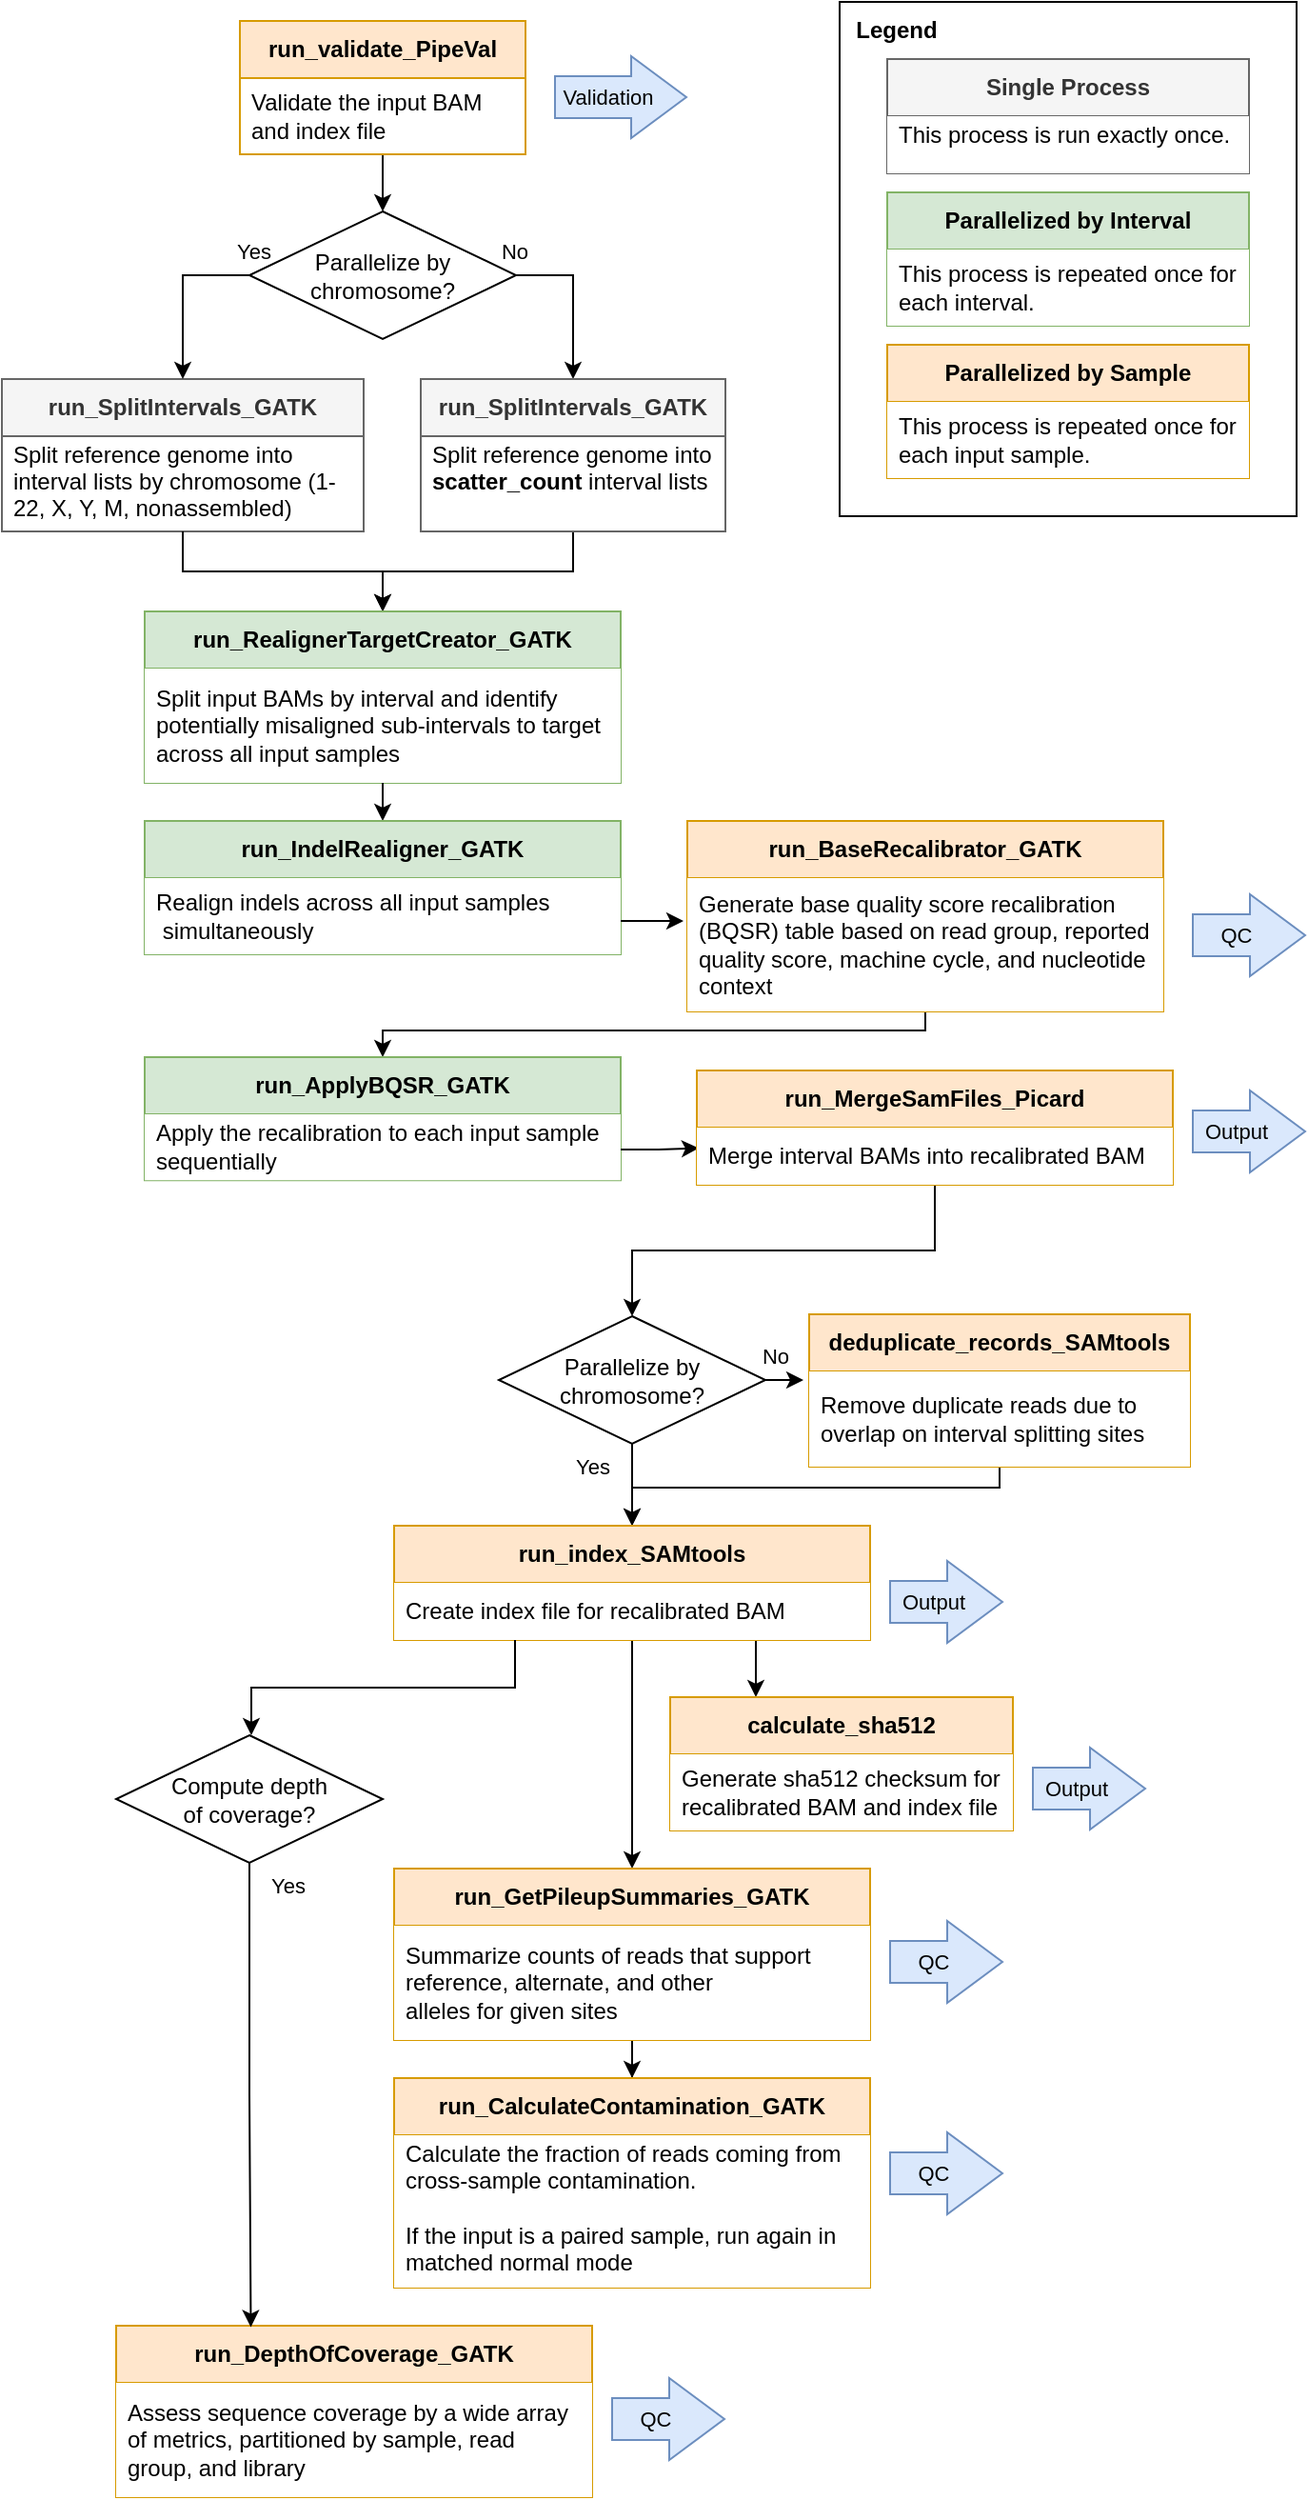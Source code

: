 <mxfile version="22.1.5" type="device">
  <diagram id="C5RBs43oDa-KdzZeNtuy" name="Page-1">
    <mxGraphModel dx="1080" dy="693" grid="1" gridSize="10" guides="1" tooltips="1" connect="1" arrows="1" fold="1" page="1" pageScale="1" pageWidth="827" pageHeight="1169" math="0" shadow="0">
      <root>
        <mxCell id="WIyWlLk6GJQsqaUBKTNV-0" />
        <mxCell id="WIyWlLk6GJQsqaUBKTNV-1" parent="WIyWlLk6GJQsqaUBKTNV-0" />
        <mxCell id="nlXdPhgwo-kIejMMSYyw-81" value="" style="rounded=1;whiteSpace=wrap;html=1;arcSize=0;recursiveResize=0;container=1;" vertex="1" parent="WIyWlLk6GJQsqaUBKTNV-1">
          <mxGeometry x="500" y="40" width="240" height="270" as="geometry" />
        </mxCell>
        <mxCell id="nlXdPhgwo-kIejMMSYyw-77" value="&lt;b&gt;Single Process&lt;br&gt;&lt;/b&gt;" style="swimlane;fontStyle=0;childLayout=stackLayout;horizontal=1;startSize=30;horizontalStack=0;resizeParent=1;resizeParentMax=0;resizeLast=0;collapsible=1;marginBottom=0;whiteSpace=wrap;html=1;fillColor=#f5f5f5;fontColor=#333333;strokeColor=#666666;" vertex="1" parent="nlXdPhgwo-kIejMMSYyw-81">
          <mxGeometry x="25" y="30" width="190" height="60" as="geometry" />
        </mxCell>
        <mxCell id="nlXdPhgwo-kIejMMSYyw-78" value="&lt;div&gt;This process is run exactly once.&lt;br&gt;&lt;/div&gt;&lt;div&gt;&lt;br&gt;&lt;/div&gt;&lt;div&gt;&lt;br&gt;&lt;/div&gt;" style="text;strokeColor=none;fillColor=default;align=left;verticalAlign=middle;spacingLeft=4;spacingRight=4;overflow=hidden;points=[[0,0.5],[1,0.5]];portConstraint=eastwest;rotatable=0;whiteSpace=wrap;html=1;" vertex="1" parent="nlXdPhgwo-kIejMMSYyw-77">
          <mxGeometry y="30" width="190" height="30" as="geometry" />
        </mxCell>
        <mxCell id="nlXdPhgwo-kIejMMSYyw-73" value="&lt;b&gt;Parallelized by Interval&lt;br&gt;&lt;/b&gt;" style="swimlane;fontStyle=0;childLayout=stackLayout;horizontal=1;startSize=30;horizontalStack=0;resizeParent=1;resizeParentMax=0;resizeLast=0;collapsible=1;marginBottom=0;whiteSpace=wrap;html=1;fillColor=#d5e8d4;strokeColor=#82b366;" vertex="1" parent="nlXdPhgwo-kIejMMSYyw-81">
          <mxGeometry x="25" y="100" width="190" height="70" as="geometry" />
        </mxCell>
        <mxCell id="nlXdPhgwo-kIejMMSYyw-74" value="This process is repeated once for each interval." style="text;align=left;verticalAlign=middle;spacingLeft=4;spacingRight=4;overflow=hidden;points=[[0,0.5],[1,0.5]];portConstraint=eastwest;rotatable=0;whiteSpace=wrap;html=1;fillColor=default;" vertex="1" parent="nlXdPhgwo-kIejMMSYyw-73">
          <mxGeometry y="30" width="190" height="40" as="geometry" />
        </mxCell>
        <mxCell id="nlXdPhgwo-kIejMMSYyw-75" value="&lt;b&gt;Parallelized by Sample&lt;br&gt;&lt;/b&gt;" style="swimlane;fontStyle=0;childLayout=stackLayout;horizontal=1;startSize=30;horizontalStack=0;resizeParent=1;resizeParentMax=0;resizeLast=0;collapsible=1;marginBottom=0;whiteSpace=wrap;html=1;fillColor=#ffe6cc;strokeColor=#d79b00;" vertex="1" parent="nlXdPhgwo-kIejMMSYyw-81">
          <mxGeometry x="25" y="180" width="190" height="70" as="geometry" />
        </mxCell>
        <mxCell id="nlXdPhgwo-kIejMMSYyw-76" value="This process is repeated once for each input sample." style="text;align=left;verticalAlign=middle;spacingLeft=4;spacingRight=4;overflow=hidden;points=[[0,0.5],[1,0.5]];portConstraint=eastwest;rotatable=0;whiteSpace=wrap;html=1;fillColor=default;" vertex="1" parent="nlXdPhgwo-kIejMMSYyw-75">
          <mxGeometry y="30" width="190" height="40" as="geometry" />
        </mxCell>
        <mxCell id="nlXdPhgwo-kIejMMSYyw-82" value="Legend" style="text;html=1;strokeColor=none;fillColor=none;align=center;verticalAlign=middle;whiteSpace=wrap;rounded=0;fontStyle=1" vertex="1" parent="nlXdPhgwo-kIejMMSYyw-81">
          <mxGeometry width="60" height="30" as="geometry" />
        </mxCell>
        <mxCell id="nlXdPhgwo-kIejMMSYyw-7" value="&lt;b&gt;run_SplitIntervals_GATK&lt;/b&gt;" style="swimlane;fontStyle=0;childLayout=stackLayout;horizontal=1;startSize=30;horizontalStack=0;resizeParent=1;resizeParentMax=0;resizeLast=0;collapsible=1;marginBottom=0;whiteSpace=wrap;html=1;fillColor=#f5f5f5;fontColor=#333333;strokeColor=#666666;" vertex="1" parent="WIyWlLk6GJQsqaUBKTNV-1">
          <mxGeometry x="60" y="238" width="190" height="80" as="geometry" />
        </mxCell>
        <mxCell id="nlXdPhgwo-kIejMMSYyw-8" value="&lt;div&gt;&lt;div&gt;Split reference genome into interval lists by chromosome (1-22, X, Y, M, nonassembled)&lt;/div&gt;&lt;/div&gt;&lt;div&gt;&lt;br&gt;&lt;/div&gt;" style="text;strokeColor=none;fillColor=none;align=left;verticalAlign=middle;spacingLeft=4;spacingRight=4;overflow=hidden;points=[[0,0.5],[1,0.5]];portConstraint=eastwest;rotatable=0;whiteSpace=wrap;html=1;" vertex="1" parent="nlXdPhgwo-kIejMMSYyw-7">
          <mxGeometry y="30" width="190" height="50" as="geometry" />
        </mxCell>
        <mxCell id="nlXdPhgwo-kIejMMSYyw-13" style="edgeStyle=orthogonalEdgeStyle;rounded=0;orthogonalLoop=1;jettySize=auto;html=1;exitX=0;exitY=0.5;exitDx=0;exitDy=0;entryX=0.5;entryY=0;entryDx=0;entryDy=0;" edge="1" parent="WIyWlLk6GJQsqaUBKTNV-1" source="nlXdPhgwo-kIejMMSYyw-9" target="nlXdPhgwo-kIejMMSYyw-7">
          <mxGeometry relative="1" as="geometry">
            <mxPoint x="120" y="238" as="targetPoint" />
          </mxGeometry>
        </mxCell>
        <mxCell id="nlXdPhgwo-kIejMMSYyw-15" value="Yes" style="edgeLabel;html=1;align=center;verticalAlign=middle;resizable=0;points=[];" vertex="1" connectable="0" parent="nlXdPhgwo-kIejMMSYyw-13">
          <mxGeometry x="-0.309" y="3" relative="1" as="geometry">
            <mxPoint x="33" y="-16" as="offset" />
          </mxGeometry>
        </mxCell>
        <mxCell id="nlXdPhgwo-kIejMMSYyw-14" style="edgeStyle=orthogonalEdgeStyle;rounded=0;orthogonalLoop=1;jettySize=auto;html=1;exitX=1;exitY=0.5;exitDx=0;exitDy=0;entryX=0.5;entryY=0;entryDx=0;entryDy=0;" edge="1" parent="WIyWlLk6GJQsqaUBKTNV-1" source="nlXdPhgwo-kIejMMSYyw-9" target="nlXdPhgwo-kIejMMSYyw-11">
          <mxGeometry relative="1" as="geometry" />
        </mxCell>
        <mxCell id="nlXdPhgwo-kIejMMSYyw-16" value="No" style="edgeLabel;html=1;align=center;verticalAlign=middle;resizable=0;points=[];" vertex="1" connectable="0" parent="nlXdPhgwo-kIejMMSYyw-14">
          <mxGeometry x="-0.422" y="-3" relative="1" as="geometry">
            <mxPoint x="-26" y="-16" as="offset" />
          </mxGeometry>
        </mxCell>
        <mxCell id="nlXdPhgwo-kIejMMSYyw-9" value="&lt;div&gt;Parallelize by&lt;/div&gt;&lt;div&gt;chromosome?&lt;br&gt;&lt;/div&gt;" style="rhombus;whiteSpace=wrap;html=1;" vertex="1" parent="WIyWlLk6GJQsqaUBKTNV-1">
          <mxGeometry x="190" y="150" width="140" height="67" as="geometry" />
        </mxCell>
        <mxCell id="nlXdPhgwo-kIejMMSYyw-62" style="edgeStyle=orthogonalEdgeStyle;rounded=0;orthogonalLoop=1;jettySize=auto;html=1;exitX=0.5;exitY=1;exitDx=0;exitDy=0;entryX=0.5;entryY=0;entryDx=0;entryDy=0;" edge="1" parent="WIyWlLk6GJQsqaUBKTNV-1" source="nlXdPhgwo-kIejMMSYyw-11" target="nlXdPhgwo-kIejMMSYyw-30">
          <mxGeometry relative="1" as="geometry" />
        </mxCell>
        <mxCell id="nlXdPhgwo-kIejMMSYyw-11" value="&lt;b&gt;run_SplitIntervals_GATK&lt;/b&gt;" style="swimlane;fontStyle=0;childLayout=stackLayout;horizontal=1;startSize=30;horizontalStack=0;resizeParent=1;resizeParentMax=0;resizeLast=0;collapsible=1;marginBottom=0;whiteSpace=wrap;html=1;fillColor=#f5f5f5;fontColor=#333333;strokeColor=#666666;" vertex="1" parent="WIyWlLk6GJQsqaUBKTNV-1">
          <mxGeometry x="280" y="238" width="160" height="80" as="geometry" />
        </mxCell>
        <mxCell id="nlXdPhgwo-kIejMMSYyw-12" value="&lt;div&gt;Split reference genome into &lt;b&gt;scatter_count&lt;/b&gt; interval lists&lt;br&gt;&lt;/div&gt;&lt;div&gt;&lt;br&gt;&lt;/div&gt;&lt;div&gt;&lt;br&gt;&lt;/div&gt;" style="text;strokeColor=none;fillColor=none;align=left;verticalAlign=middle;spacingLeft=4;spacingRight=4;overflow=hidden;points=[[0,0.5],[1,0.5]];portConstraint=eastwest;rotatable=0;whiteSpace=wrap;html=1;" vertex="1" parent="nlXdPhgwo-kIejMMSYyw-11">
          <mxGeometry y="30" width="160" height="50" as="geometry" />
        </mxCell>
        <mxCell id="nlXdPhgwo-kIejMMSYyw-69" style="edgeStyle=orthogonalEdgeStyle;rounded=0;orthogonalLoop=1;jettySize=auto;html=1;exitX=0.5;exitY=1;exitDx=0;exitDy=0;entryX=0.5;entryY=0;entryDx=0;entryDy=0;" edge="1" parent="WIyWlLk6GJQsqaUBKTNV-1" source="nlXdPhgwo-kIejMMSYyw-23" target="nlXdPhgwo-kIejMMSYyw-9">
          <mxGeometry relative="1" as="geometry" />
        </mxCell>
        <mxCell id="nlXdPhgwo-kIejMMSYyw-23" value="&lt;b&gt;run_validate_PipeVal&lt;/b&gt;" style="swimlane;fontStyle=0;childLayout=stackLayout;horizontal=1;startSize=30;horizontalStack=0;resizeParent=1;resizeParentMax=0;resizeLast=0;collapsible=1;marginBottom=0;whiteSpace=wrap;html=1;fillColor=#ffe6cc;strokeColor=#d79b00;" vertex="1" parent="WIyWlLk6GJQsqaUBKTNV-1">
          <mxGeometry x="185" y="50" width="150" height="70" as="geometry" />
        </mxCell>
        <mxCell id="nlXdPhgwo-kIejMMSYyw-24" value="Validate the input BAM and index file" style="text;strokeColor=none;fillColor=none;align=left;verticalAlign=middle;spacingLeft=4;spacingRight=4;overflow=hidden;points=[[0,0.5],[1,0.5]];portConstraint=eastwest;rotatable=0;whiteSpace=wrap;html=1;" vertex="1" parent="nlXdPhgwo-kIejMMSYyw-23">
          <mxGeometry y="30" width="150" height="40" as="geometry" />
        </mxCell>
        <mxCell id="nlXdPhgwo-kIejMMSYyw-61" style="edgeStyle=orthogonalEdgeStyle;rounded=0;orthogonalLoop=1;jettySize=auto;html=1;exitX=0.5;exitY=1;exitDx=0;exitDy=0;entryX=0.5;entryY=0;entryDx=0;entryDy=0;" edge="1" parent="WIyWlLk6GJQsqaUBKTNV-1" source="nlXdPhgwo-kIejMMSYyw-7" target="nlXdPhgwo-kIejMMSYyw-30">
          <mxGeometry relative="1" as="geometry" />
        </mxCell>
        <mxCell id="nlXdPhgwo-kIejMMSYyw-30" value="&lt;b&gt;run_RealignerTargetCreator_GATK&lt;/b&gt;" style="swimlane;fontStyle=0;childLayout=stackLayout;horizontal=1;startSize=30;horizontalStack=0;resizeParent=1;resizeParentMax=0;resizeLast=0;collapsible=1;marginBottom=0;whiteSpace=wrap;html=1;fillColor=#d5e8d4;strokeColor=#82b366;" vertex="1" parent="WIyWlLk6GJQsqaUBKTNV-1">
          <mxGeometry x="135" y="360" width="250" height="90" as="geometry" />
        </mxCell>
        <mxCell id="nlXdPhgwo-kIejMMSYyw-31" value="Split input BAMs by interval and identify potentially misaligned sub-intervals to target across all input samples" style="text;align=left;verticalAlign=middle;spacingLeft=4;spacingRight=4;overflow=hidden;points=[[0,0.5],[1,0.5]];portConstraint=eastwest;rotatable=0;whiteSpace=wrap;html=1;fillColor=default;" vertex="1" parent="nlXdPhgwo-kIejMMSYyw-30">
          <mxGeometry y="30" width="250" height="60" as="geometry" />
        </mxCell>
        <mxCell id="nlXdPhgwo-kIejMMSYyw-34" style="edgeStyle=orthogonalEdgeStyle;rounded=0;orthogonalLoop=1;jettySize=auto;html=1;exitX=0.5;exitY=1;exitDx=0;exitDy=0;entryX=0.5;entryY=0;entryDx=0;entryDy=0;" edge="1" parent="WIyWlLk6GJQsqaUBKTNV-1" source="nlXdPhgwo-kIejMMSYyw-30" target="nlXdPhgwo-kIejMMSYyw-32">
          <mxGeometry relative="1" as="geometry" />
        </mxCell>
        <mxCell id="nlXdPhgwo-kIejMMSYyw-32" value="&lt;b&gt;run_IndelRealigner_GATK&lt;/b&gt;" style="swimlane;fontStyle=0;childLayout=stackLayout;horizontal=1;startSize=30;horizontalStack=0;resizeParent=1;resizeParentMax=0;resizeLast=0;collapsible=1;marginBottom=0;whiteSpace=wrap;html=1;fillColor=#d5e8d4;strokeColor=#82b366;" vertex="1" parent="WIyWlLk6GJQsqaUBKTNV-1">
          <mxGeometry x="135" y="470" width="250" height="70" as="geometry" />
        </mxCell>
        <mxCell id="nlXdPhgwo-kIejMMSYyw-33" value="&lt;div&gt;Realign indels across all input samples&lt;br&gt;&lt;/div&gt;&amp;nbsp;simultaneously" style="text;align=left;verticalAlign=middle;spacingLeft=4;spacingRight=4;overflow=hidden;points=[[0,0.5],[1,0.5]];portConstraint=eastwest;rotatable=0;whiteSpace=wrap;html=1;fillColor=default;" vertex="1" parent="nlXdPhgwo-kIejMMSYyw-32">
          <mxGeometry y="30" width="250" height="40" as="geometry" />
        </mxCell>
        <mxCell id="nlXdPhgwo-kIejMMSYyw-66" style="edgeStyle=orthogonalEdgeStyle;rounded=0;orthogonalLoop=1;jettySize=auto;html=1;exitX=0.5;exitY=1;exitDx=0;exitDy=0;entryX=0.5;entryY=0;entryDx=0;entryDy=0;" edge="1" parent="WIyWlLk6GJQsqaUBKTNV-1" source="nlXdPhgwo-kIejMMSYyw-48" target="nlXdPhgwo-kIejMMSYyw-52">
          <mxGeometry relative="1" as="geometry">
            <Array as="points">
              <mxPoint x="545" y="580" />
              <mxPoint x="260" y="580" />
            </Array>
          </mxGeometry>
        </mxCell>
        <mxCell id="nlXdPhgwo-kIejMMSYyw-52" value="&lt;b&gt;run_ApplyBQSR_GATK&lt;/b&gt;" style="swimlane;fontStyle=0;childLayout=stackLayout;horizontal=1;startSize=30;horizontalStack=0;resizeParent=1;resizeParentMax=0;resizeLast=0;collapsible=1;marginBottom=0;whiteSpace=wrap;html=1;fillColor=#d5e8d4;strokeColor=#82b366;" vertex="1" parent="WIyWlLk6GJQsqaUBKTNV-1">
          <mxGeometry x="135" y="594" width="250" height="64.62" as="geometry" />
        </mxCell>
        <mxCell id="nlXdPhgwo-kIejMMSYyw-53" value="Apply the recalibration to each input sample sequentially" style="text;align=left;verticalAlign=middle;spacingLeft=4;spacingRight=4;overflow=hidden;points=[[0,0.5],[1,0.5]];portConstraint=eastwest;rotatable=0;whiteSpace=wrap;html=1;fillColor=default;" vertex="1" parent="nlXdPhgwo-kIejMMSYyw-52">
          <mxGeometry y="30" width="250" height="34.62" as="geometry" />
        </mxCell>
        <mxCell id="nlXdPhgwo-kIejMMSYyw-85" style="edgeStyle=orthogonalEdgeStyle;rounded=0;orthogonalLoop=1;jettySize=auto;html=1;exitX=0.5;exitY=1;exitDx=0;exitDy=0;entryX=0.5;entryY=0;entryDx=0;entryDy=0;" edge="1" parent="WIyWlLk6GJQsqaUBKTNV-1" source="nlXdPhgwo-kIejMMSYyw-67" target="nlXdPhgwo-kIejMMSYyw-84">
          <mxGeometry relative="1" as="geometry" />
        </mxCell>
        <mxCell id="nlXdPhgwo-kIejMMSYyw-172" style="edgeStyle=orthogonalEdgeStyle;rounded=0;orthogonalLoop=1;jettySize=auto;html=1;exitX=0.5;exitY=1;exitDx=0;exitDy=0;entryX=0.5;entryY=0;entryDx=0;entryDy=0;" edge="1" parent="WIyWlLk6GJQsqaUBKTNV-1" source="nlXdPhgwo-kIejMMSYyw-71" target="nlXdPhgwo-kIejMMSYyw-86">
          <mxGeometry relative="1" as="geometry">
            <Array as="points">
              <mxPoint x="584" y="820" />
              <mxPoint x="391" y="820" />
            </Array>
          </mxGeometry>
        </mxCell>
        <mxCell id="nlXdPhgwo-kIejMMSYyw-71" value="&lt;b&gt;deduplicate_records_SAMtools&lt;/b&gt;" style="swimlane;fontStyle=0;childLayout=stackLayout;horizontal=1;startSize=30;horizontalStack=0;resizeParent=1;resizeParentMax=0;resizeLast=0;collapsible=1;marginBottom=0;whiteSpace=wrap;html=1;fillColor=#ffe6cc;strokeColor=#d79b00;" vertex="1" parent="WIyWlLk6GJQsqaUBKTNV-1">
          <mxGeometry x="484" y="729" width="200" height="80" as="geometry" />
        </mxCell>
        <mxCell id="nlXdPhgwo-kIejMMSYyw-72" value="Remove duplicate reads due to overlap on interval splitting sites" style="text;align=left;verticalAlign=middle;spacingLeft=4;spacingRight=4;overflow=hidden;points=[[0,0.5],[1,0.5]];portConstraint=eastwest;rotatable=0;whiteSpace=wrap;html=1;fillColor=default;" vertex="1" parent="nlXdPhgwo-kIejMMSYyw-71">
          <mxGeometry y="30" width="200" height="50" as="geometry" />
        </mxCell>
        <mxCell id="nlXdPhgwo-kIejMMSYyw-90" style="edgeStyle=orthogonalEdgeStyle;rounded=0;orthogonalLoop=1;jettySize=auto;html=1;exitX=0.5;exitY=1;exitDx=0;exitDy=0;entryX=0.5;entryY=0;entryDx=0;entryDy=0;" edge="1" parent="WIyWlLk6GJQsqaUBKTNV-1" source="nlXdPhgwo-kIejMMSYyw-84" target="nlXdPhgwo-kIejMMSYyw-86">
          <mxGeometry relative="1" as="geometry" />
        </mxCell>
        <mxCell id="nlXdPhgwo-kIejMMSYyw-188" value="Yes" style="edgeLabel;html=1;align=center;verticalAlign=middle;resizable=0;points=[];" vertex="1" connectable="0" parent="nlXdPhgwo-kIejMMSYyw-90">
          <mxGeometry x="-0.535" relative="1" as="geometry">
            <mxPoint x="-21" y="2" as="offset" />
          </mxGeometry>
        </mxCell>
        <mxCell id="nlXdPhgwo-kIejMMSYyw-84" value="&lt;div&gt;Parallelize by&lt;/div&gt;&lt;div&gt;chromosome?&lt;br&gt;&lt;/div&gt;" style="rhombus;whiteSpace=wrap;html=1;" vertex="1" parent="WIyWlLk6GJQsqaUBKTNV-1">
          <mxGeometry x="321" y="730" width="140" height="67" as="geometry" />
        </mxCell>
        <mxCell id="nlXdPhgwo-kIejMMSYyw-96" value="" style="edgeStyle=orthogonalEdgeStyle;rounded=0;orthogonalLoop=1;jettySize=auto;html=1;" edge="1" parent="WIyWlLk6GJQsqaUBKTNV-1" source="nlXdPhgwo-kIejMMSYyw-86" target="nlXdPhgwo-kIejMMSYyw-94">
          <mxGeometry relative="1" as="geometry" />
        </mxCell>
        <mxCell id="nlXdPhgwo-kIejMMSYyw-158" style="edgeStyle=orthogonalEdgeStyle;rounded=0;orthogonalLoop=1;jettySize=auto;html=1;exitX=0.75;exitY=1;exitDx=0;exitDy=0;entryX=0.25;entryY=0;entryDx=0;entryDy=0;" edge="1" parent="WIyWlLk6GJQsqaUBKTNV-1" source="nlXdPhgwo-kIejMMSYyw-86" target="nlXdPhgwo-kIejMMSYyw-115">
          <mxGeometry relative="1" as="geometry" />
        </mxCell>
        <mxCell id="nlXdPhgwo-kIejMMSYyw-99" value="" style="edgeStyle=orthogonalEdgeStyle;rounded=0;orthogonalLoop=1;jettySize=auto;html=1;" edge="1" parent="WIyWlLk6GJQsqaUBKTNV-1" source="nlXdPhgwo-kIejMMSYyw-94" target="nlXdPhgwo-kIejMMSYyw-97">
          <mxGeometry relative="1" as="geometry" />
        </mxCell>
        <mxCell id="nlXdPhgwo-kIejMMSYyw-148" value="" style="shape=flexArrow;endArrow=classic;html=1;rounded=0;width=22;endSize=9.33;fillColor=#dae8fc;strokeColor=#6c8ebf;" edge="1" parent="WIyWlLk6GJQsqaUBKTNV-1">
          <mxGeometry width="50" height="50" relative="1" as="geometry">
            <mxPoint x="350" y="90" as="sourcePoint" />
            <mxPoint x="420" y="90" as="targetPoint" />
          </mxGeometry>
        </mxCell>
        <mxCell id="nlXdPhgwo-kIejMMSYyw-149" value="Validation" style="edgeLabel;html=1;align=center;verticalAlign=middle;resizable=0;points=[];noLabel=0;fillOpacity=100;labelBackgroundColor=none;" vertex="1" connectable="0" parent="nlXdPhgwo-kIejMMSYyw-148">
          <mxGeometry x="-0.6" y="-2" relative="1" as="geometry">
            <mxPoint x="14" y="-2" as="offset" />
          </mxGeometry>
        </mxCell>
        <mxCell id="nlXdPhgwo-kIejMMSYyw-154" value="" style="group" vertex="1" connectable="0" parent="WIyWlLk6GJQsqaUBKTNV-1">
          <mxGeometry x="266" y="1130" width="320" height="120" as="geometry" />
        </mxCell>
        <mxCell id="nlXdPhgwo-kIejMMSYyw-97" value="&lt;b&gt;run_CalculateContamination_GATK&lt;/b&gt;" style="swimlane;fontStyle=0;childLayout=stackLayout;horizontal=1;startSize=30;horizontalStack=0;resizeParent=1;resizeParentMax=0;resizeLast=0;collapsible=1;marginBottom=0;whiteSpace=wrap;html=1;fillColor=#ffe6cc;strokeColor=#d79b00;" vertex="1" parent="nlXdPhgwo-kIejMMSYyw-154">
          <mxGeometry width="250" height="110" as="geometry" />
        </mxCell>
        <mxCell id="nlXdPhgwo-kIejMMSYyw-98" value="&lt;div&gt;Calculate the fraction of reads coming from cross-sample contamination.&lt;/div&gt;&lt;div&gt;&lt;br&gt;&lt;/div&gt;&lt;div&gt;If the input is a paired sample, run again in matched normal mode&lt;br&gt;&lt;/div&gt;&lt;div&gt;&lt;br&gt;&lt;/div&gt;&lt;br&gt; " style="text;align=left;verticalAlign=middle;spacingLeft=4;spacingRight=4;overflow=hidden;points=[[0,0.5],[1,0.5]];portConstraint=eastwest;rotatable=0;whiteSpace=wrap;html=1;fillColor=default;" vertex="1" parent="nlXdPhgwo-kIejMMSYyw-97">
          <mxGeometry y="30" width="250" height="80" as="geometry" />
        </mxCell>
        <mxCell id="nlXdPhgwo-kIejMMSYyw-152" value="" style="shape=flexArrow;endArrow=classic;html=1;rounded=0;width=22;endSize=9.33;fillColor=#dae8fc;strokeColor=#6c8ebf;" edge="1" parent="nlXdPhgwo-kIejMMSYyw-154">
          <mxGeometry width="50" height="50" relative="1" as="geometry">
            <mxPoint x="260" y="50" as="sourcePoint" />
            <mxPoint x="320" y="50" as="targetPoint" />
          </mxGeometry>
        </mxCell>
        <mxCell id="nlXdPhgwo-kIejMMSYyw-153" value="QC" style="edgeLabel;html=1;align=center;verticalAlign=middle;resizable=0;points=[];noLabel=0;fillOpacity=100;labelBackgroundColor=none;" vertex="1" connectable="0" parent="nlXdPhgwo-kIejMMSYyw-152">
          <mxGeometry x="-0.6" y="-2" relative="1" as="geometry">
            <mxPoint x="11" y="-2" as="offset" />
          </mxGeometry>
        </mxCell>
        <mxCell id="nlXdPhgwo-kIejMMSYyw-155" value="" style="group" vertex="1" connectable="0" parent="WIyWlLk6GJQsqaUBKTNV-1">
          <mxGeometry x="266" y="1020" width="320" height="90" as="geometry" />
        </mxCell>
        <mxCell id="nlXdPhgwo-kIejMMSYyw-94" value="&lt;b&gt;run_GetPileupSummaries_GATK&lt;/b&gt;" style="swimlane;fontStyle=0;childLayout=stackLayout;horizontal=1;startSize=30;horizontalStack=0;resizeParent=1;resizeParentMax=0;resizeLast=0;collapsible=1;marginBottom=0;whiteSpace=wrap;html=1;fillColor=#ffe6cc;strokeColor=#d79b00;" vertex="1" parent="nlXdPhgwo-kIejMMSYyw-155">
          <mxGeometry width="250" height="90" as="geometry" />
        </mxCell>
        <mxCell id="nlXdPhgwo-kIejMMSYyw-95" value="Summarize counts of reads that support reference, alternate, and other &lt;br&gt;alleles for given sites" style="text;align=left;verticalAlign=middle;spacingLeft=4;spacingRight=4;overflow=hidden;points=[[0,0.5],[1,0.5]];portConstraint=eastwest;rotatable=0;whiteSpace=wrap;html=1;fillColor=default;" vertex="1" parent="nlXdPhgwo-kIejMMSYyw-94">
          <mxGeometry y="30" width="250" height="60" as="geometry" />
        </mxCell>
        <mxCell id="nlXdPhgwo-kIejMMSYyw-150" value="" style="shape=flexArrow;endArrow=classic;html=1;rounded=0;width=22;endSize=9.33;fillColor=#dae8fc;strokeColor=#6c8ebf;" edge="1" parent="nlXdPhgwo-kIejMMSYyw-155">
          <mxGeometry width="50" height="50" relative="1" as="geometry">
            <mxPoint x="260" y="49" as="sourcePoint" />
            <mxPoint x="320" y="49" as="targetPoint" />
          </mxGeometry>
        </mxCell>
        <mxCell id="nlXdPhgwo-kIejMMSYyw-151" value="QC" style="edgeLabel;html=1;align=center;verticalAlign=middle;resizable=0;points=[];noLabel=0;fillOpacity=100;labelBackgroundColor=none;" vertex="1" connectable="0" parent="nlXdPhgwo-kIejMMSYyw-150">
          <mxGeometry x="-0.6" y="-2" relative="1" as="geometry">
            <mxPoint x="11" y="-2" as="offset" />
          </mxGeometry>
        </mxCell>
        <mxCell id="nlXdPhgwo-kIejMMSYyw-156" value="" style="group" vertex="1" connectable="0" parent="WIyWlLk6GJQsqaUBKTNV-1">
          <mxGeometry x="411" y="930" width="250" height="90" as="geometry" />
        </mxCell>
        <mxCell id="nlXdPhgwo-kIejMMSYyw-115" value="&lt;b&gt;calculate_sha512&lt;/b&gt;" style="swimlane;fontStyle=0;childLayout=stackLayout;horizontal=1;startSize=30;horizontalStack=0;resizeParent=1;resizeParentMax=0;resizeLast=0;collapsible=1;marginBottom=0;whiteSpace=wrap;html=1;fillColor=#ffe6cc;strokeColor=#d79b00;" vertex="1" parent="nlXdPhgwo-kIejMMSYyw-156">
          <mxGeometry width="180" height="70" as="geometry" />
        </mxCell>
        <mxCell id="nlXdPhgwo-kIejMMSYyw-116" value="Generate sha512 checksum for recalibrated BAM and index file" style="text;align=left;verticalAlign=middle;spacingLeft=4;spacingRight=4;overflow=hidden;points=[[0,0.5],[1,0.5]];portConstraint=eastwest;rotatable=0;whiteSpace=wrap;html=1;fillColor=default;" vertex="1" parent="nlXdPhgwo-kIejMMSYyw-115">
          <mxGeometry y="30" width="180" height="40" as="geometry" />
        </mxCell>
        <mxCell id="nlXdPhgwo-kIejMMSYyw-146" value="" style="shape=flexArrow;endArrow=classic;html=1;rounded=0;width=22;endSize=9.33;fillColor=#dae8fc;strokeColor=#6c8ebf;" edge="1" parent="nlXdPhgwo-kIejMMSYyw-156">
          <mxGeometry width="50" height="50" relative="1" as="geometry">
            <mxPoint x="190" y="48" as="sourcePoint" />
            <mxPoint x="250" y="48" as="targetPoint" />
          </mxGeometry>
        </mxCell>
        <mxCell id="nlXdPhgwo-kIejMMSYyw-147" value="Output" style="edgeLabel;html=1;align=center;verticalAlign=middle;resizable=0;points=[];noLabel=0;fillOpacity=100;labelBackgroundColor=none;" vertex="1" connectable="0" parent="nlXdPhgwo-kIejMMSYyw-146">
          <mxGeometry x="-0.6" y="-2" relative="1" as="geometry">
            <mxPoint x="11" y="-2" as="offset" />
          </mxGeometry>
        </mxCell>
        <mxCell id="nlXdPhgwo-kIejMMSYyw-159" value="" style="group" vertex="1" connectable="0" parent="WIyWlLk6GJQsqaUBKTNV-1">
          <mxGeometry x="420" y="470" width="325" height="100" as="geometry" />
        </mxCell>
        <mxCell id="nlXdPhgwo-kIejMMSYyw-48" value="&lt;b&gt;run_BaseRecalibrator_GATK&lt;/b&gt;" style="swimlane;fontStyle=0;childLayout=stackLayout;horizontal=1;startSize=30;horizontalStack=0;resizeParent=1;resizeParentMax=0;resizeLast=0;collapsible=1;marginBottom=0;whiteSpace=wrap;html=1;fillColor=#ffe6cc;strokeColor=#d79b00;" vertex="1" parent="nlXdPhgwo-kIejMMSYyw-159">
          <mxGeometry width="250" height="100" as="geometry" />
        </mxCell>
        <mxCell id="nlXdPhgwo-kIejMMSYyw-49" value="&lt;div&gt;Generate base quality score recalibration (BQSR) table based on read group, reported quality score, machine cycle, and nucleotide context&lt;/div&gt;" style="text;align=left;verticalAlign=middle;spacingLeft=4;spacingRight=4;overflow=hidden;points=[[0,0.5],[1,0.5]];portConstraint=eastwest;rotatable=0;whiteSpace=wrap;html=1;fillColor=default;" vertex="1" parent="nlXdPhgwo-kIejMMSYyw-48">
          <mxGeometry y="30" width="250" height="70" as="geometry" />
        </mxCell>
        <mxCell id="nlXdPhgwo-kIejMMSYyw-140" value="" style="shape=flexArrow;endArrow=classic;html=1;rounded=0;width=22;endSize=9.33;fillColor=#dae8fc;strokeColor=#6c8ebf;" edge="1" parent="nlXdPhgwo-kIejMMSYyw-159">
          <mxGeometry width="50" height="50" relative="1" as="geometry">
            <mxPoint x="265" y="60" as="sourcePoint" />
            <mxPoint x="325" y="60" as="targetPoint" />
          </mxGeometry>
        </mxCell>
        <mxCell id="nlXdPhgwo-kIejMMSYyw-141" value="QC" style="edgeLabel;html=1;align=center;verticalAlign=middle;resizable=0;points=[];noLabel=0;fillOpacity=100;labelBackgroundColor=none;" vertex="1" connectable="0" parent="nlXdPhgwo-kIejMMSYyw-140">
          <mxGeometry x="-0.6" y="-2" relative="1" as="geometry">
            <mxPoint x="11" y="-2" as="offset" />
          </mxGeometry>
        </mxCell>
        <mxCell id="nlXdPhgwo-kIejMMSYyw-162" style="edgeStyle=orthogonalEdgeStyle;rounded=0;orthogonalLoop=1;jettySize=auto;html=1;exitX=1;exitY=0.75;exitDx=0;exitDy=0;entryX=-0.008;entryY=0.329;entryDx=0;entryDy=0;entryPerimeter=0;" edge="1" parent="WIyWlLk6GJQsqaUBKTNV-1" source="nlXdPhgwo-kIejMMSYyw-32" target="nlXdPhgwo-kIejMMSYyw-49">
          <mxGeometry relative="1" as="geometry" />
        </mxCell>
        <mxCell id="nlXdPhgwo-kIejMMSYyw-166" style="edgeStyle=orthogonalEdgeStyle;rounded=0;orthogonalLoop=1;jettySize=auto;html=1;exitX=1;exitY=0.75;exitDx=0;exitDy=0;entryX=0.004;entryY=0.36;entryDx=0;entryDy=0;entryPerimeter=0;" edge="1" parent="WIyWlLk6GJQsqaUBKTNV-1" source="nlXdPhgwo-kIejMMSYyw-52" target="nlXdPhgwo-kIejMMSYyw-68">
          <mxGeometry relative="1" as="geometry" />
        </mxCell>
        <mxCell id="nlXdPhgwo-kIejMMSYyw-167" style="edgeStyle=orthogonalEdgeStyle;rounded=0;orthogonalLoop=1;jettySize=auto;html=1;exitX=1;exitY=0.5;exitDx=0;exitDy=0;entryX=-0.015;entryY=0.1;entryDx=0;entryDy=0;entryPerimeter=0;" edge="1" parent="WIyWlLk6GJQsqaUBKTNV-1" source="nlXdPhgwo-kIejMMSYyw-84" target="nlXdPhgwo-kIejMMSYyw-72">
          <mxGeometry relative="1" as="geometry" />
        </mxCell>
        <mxCell id="nlXdPhgwo-kIejMMSYyw-168" value="&lt;div&gt;No&lt;/div&gt;" style="edgeLabel;html=1;align=center;verticalAlign=middle;resizable=0;points=[];" vertex="1" connectable="0" parent="nlXdPhgwo-kIejMMSYyw-167">
          <mxGeometry x="-0.136" y="-5" relative="1" as="geometry">
            <mxPoint x="-4" y="-18" as="offset" />
          </mxGeometry>
        </mxCell>
        <mxCell id="nlXdPhgwo-kIejMMSYyw-169" value="" style="group" vertex="1" connectable="0" parent="WIyWlLk6GJQsqaUBKTNV-1">
          <mxGeometry x="266" y="840" width="320" height="60" as="geometry" />
        </mxCell>
        <mxCell id="nlXdPhgwo-kIejMMSYyw-86" value="&lt;b&gt;run_index_SAMtools&lt;/b&gt;" style="swimlane;fontStyle=0;childLayout=stackLayout;horizontal=1;startSize=30;horizontalStack=0;resizeParent=1;resizeParentMax=0;resizeLast=0;collapsible=1;marginBottom=0;whiteSpace=wrap;html=1;fillColor=#ffe6cc;strokeColor=#d79b00;" vertex="1" parent="nlXdPhgwo-kIejMMSYyw-169">
          <mxGeometry width="250" height="60" as="geometry" />
        </mxCell>
        <mxCell id="nlXdPhgwo-kIejMMSYyw-87" value="Create index file for recalibrated BAM" style="text;align=left;verticalAlign=middle;spacingLeft=4;spacingRight=4;overflow=hidden;points=[[0,0.5],[1,0.5]];portConstraint=eastwest;rotatable=0;whiteSpace=wrap;html=1;fillColor=default;" vertex="1" parent="nlXdPhgwo-kIejMMSYyw-86">
          <mxGeometry y="30" width="250" height="30" as="geometry" />
        </mxCell>
        <mxCell id="nlXdPhgwo-kIejMMSYyw-144" value="" style="shape=flexArrow;endArrow=classic;html=1;rounded=0;width=22;endSize=9.33;fillColor=#dae8fc;strokeColor=#6c8ebf;" edge="1" parent="nlXdPhgwo-kIejMMSYyw-169">
          <mxGeometry width="50" height="50" relative="1" as="geometry">
            <mxPoint x="260" y="40" as="sourcePoint" />
            <mxPoint x="320" y="40" as="targetPoint" />
          </mxGeometry>
        </mxCell>
        <mxCell id="nlXdPhgwo-kIejMMSYyw-145" value="Output" style="edgeLabel;html=1;align=center;verticalAlign=middle;resizable=0;points=[];noLabel=0;fillOpacity=100;labelBackgroundColor=none;" vertex="1" connectable="0" parent="nlXdPhgwo-kIejMMSYyw-144">
          <mxGeometry x="-0.6" y="-2" relative="1" as="geometry">
            <mxPoint x="11" y="-2" as="offset" />
          </mxGeometry>
        </mxCell>
        <mxCell id="nlXdPhgwo-kIejMMSYyw-183" value="" style="group" vertex="1" connectable="0" parent="WIyWlLk6GJQsqaUBKTNV-1">
          <mxGeometry x="120" y="1260" width="320" height="90" as="geometry" />
        </mxCell>
        <mxCell id="nlXdPhgwo-kIejMMSYyw-184" value="&lt;b&gt;run_DepthOfCoverage_GATK&lt;/b&gt;" style="swimlane;fontStyle=0;childLayout=stackLayout;horizontal=1;startSize=30;horizontalStack=0;resizeParent=1;resizeParentMax=0;resizeLast=0;collapsible=1;marginBottom=0;whiteSpace=wrap;html=1;fillColor=#ffe6cc;strokeColor=#d79b00;" vertex="1" parent="nlXdPhgwo-kIejMMSYyw-183">
          <mxGeometry width="250" height="90" as="geometry" />
        </mxCell>
        <mxCell id="nlXdPhgwo-kIejMMSYyw-185" value="Assess sequence coverage by a wide array of metrics, partitioned by sample, read group, and library" style="text;align=left;verticalAlign=middle;spacingLeft=4;spacingRight=4;overflow=hidden;points=[[0,0.5],[1,0.5]];portConstraint=eastwest;rotatable=0;whiteSpace=wrap;html=1;fillColor=default;" vertex="1" parent="nlXdPhgwo-kIejMMSYyw-184">
          <mxGeometry y="30" width="250" height="60" as="geometry" />
        </mxCell>
        <mxCell id="nlXdPhgwo-kIejMMSYyw-186" value="" style="shape=flexArrow;endArrow=classic;html=1;rounded=0;width=22;endSize=9.33;fillColor=#dae8fc;strokeColor=#6c8ebf;" edge="1" parent="nlXdPhgwo-kIejMMSYyw-183">
          <mxGeometry width="50" height="50" relative="1" as="geometry">
            <mxPoint x="260" y="49" as="sourcePoint" />
            <mxPoint x="320" y="49" as="targetPoint" />
          </mxGeometry>
        </mxCell>
        <mxCell id="nlXdPhgwo-kIejMMSYyw-187" value="QC" style="edgeLabel;html=1;align=center;verticalAlign=middle;resizable=0;points=[];noLabel=0;fillOpacity=100;labelBackgroundColor=none;" vertex="1" connectable="0" parent="nlXdPhgwo-kIejMMSYyw-186">
          <mxGeometry x="-0.6" y="-2" relative="1" as="geometry">
            <mxPoint x="11" y="-2" as="offset" />
          </mxGeometry>
        </mxCell>
        <mxCell id="nlXdPhgwo-kIejMMSYyw-191" value="&lt;div&gt;Compute depth&lt;/div&gt;&lt;div&gt;of coverage?&lt;/div&gt;" style="rhombus;whiteSpace=wrap;html=1;" vertex="1" parent="WIyWlLk6GJQsqaUBKTNV-1">
          <mxGeometry x="120" y="950" width="140" height="67" as="geometry" />
        </mxCell>
        <mxCell id="nlXdPhgwo-kIejMMSYyw-192" style="edgeStyle=orthogonalEdgeStyle;rounded=0;orthogonalLoop=1;jettySize=auto;html=1;exitX=0.25;exitY=1;exitDx=0;exitDy=0;entryX=0.5;entryY=0;entryDx=0;entryDy=0;" edge="1" parent="WIyWlLk6GJQsqaUBKTNV-1">
          <mxGeometry relative="1" as="geometry">
            <mxPoint x="329.5" y="900" as="sourcePoint" />
            <mxPoint x="191" y="950" as="targetPoint" />
            <Array as="points">
              <mxPoint x="329" y="925" />
              <mxPoint x="191" y="925" />
            </Array>
          </mxGeometry>
        </mxCell>
        <mxCell id="nlXdPhgwo-kIejMMSYyw-193" value="Yes" style="edgeStyle=orthogonalEdgeStyle;rounded=0;orthogonalLoop=1;jettySize=auto;html=1;exitX=0.5;exitY=1;exitDx=0;exitDy=0;entryX=0.283;entryY=0.008;entryDx=0;entryDy=0;entryPerimeter=0;" edge="1" parent="WIyWlLk6GJQsqaUBKTNV-1" source="nlXdPhgwo-kIejMMSYyw-191" target="nlXdPhgwo-kIejMMSYyw-184">
          <mxGeometry x="-0.902" y="20" relative="1" as="geometry">
            <mxPoint as="offset" />
          </mxGeometry>
        </mxCell>
        <mxCell id="nlXdPhgwo-kIejMMSYyw-67" value="&lt;b&gt;run_MergeSamFiles_Picard&lt;/b&gt;" style="swimlane;fontStyle=0;childLayout=stackLayout;horizontal=1;startSize=30;horizontalStack=0;resizeParent=1;resizeParentMax=0;resizeLast=0;collapsible=1;marginBottom=0;whiteSpace=wrap;html=1;fillColor=#ffe6cc;strokeColor=#d79b00;" vertex="1" parent="WIyWlLk6GJQsqaUBKTNV-1">
          <mxGeometry x="425" y="601" width="250" height="60" as="geometry" />
        </mxCell>
        <mxCell id="nlXdPhgwo-kIejMMSYyw-68" value="Merge interval BAMs into recalibrated BAM" style="text;align=left;verticalAlign=middle;spacingLeft=4;spacingRight=4;overflow=hidden;points=[[0,0.5],[1,0.5]];portConstraint=eastwest;rotatable=0;whiteSpace=wrap;html=1;fillColor=default;" vertex="1" parent="nlXdPhgwo-kIejMMSYyw-67">
          <mxGeometry y="30" width="250" height="30" as="geometry" />
        </mxCell>
        <mxCell id="nlXdPhgwo-kIejMMSYyw-142" value="" style="shape=flexArrow;endArrow=classic;html=1;rounded=0;width=22;endSize=9.33;fillColor=#dae8fc;strokeColor=#6c8ebf;" edge="1" parent="WIyWlLk6GJQsqaUBKTNV-1">
          <mxGeometry width="50" height="50" relative="1" as="geometry">
            <mxPoint x="685" y="633" as="sourcePoint" />
            <mxPoint x="745" y="633" as="targetPoint" />
          </mxGeometry>
        </mxCell>
        <mxCell id="nlXdPhgwo-kIejMMSYyw-143" value="Output" style="edgeLabel;html=1;align=center;verticalAlign=middle;resizable=0;points=[];noLabel=0;fillOpacity=100;labelBackgroundColor=none;" vertex="1" connectable="0" parent="nlXdPhgwo-kIejMMSYyw-142">
          <mxGeometry x="-0.6" y="-2" relative="1" as="geometry">
            <mxPoint x="11" y="-2" as="offset" />
          </mxGeometry>
        </mxCell>
      </root>
    </mxGraphModel>
  </diagram>
</mxfile>

